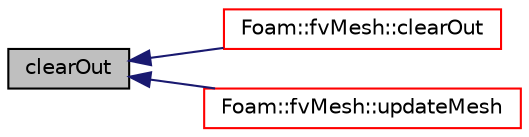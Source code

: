 digraph "clearOut"
{
  bgcolor="transparent";
  edge [fontname="Helvetica",fontsize="10",labelfontname="Helvetica",labelfontsize="10"];
  node [fontname="Helvetica",fontsize="10",shape=record];
  rankdir="LR";
  Node1 [label="clearOut",height=0.2,width=0.4,color="black", fillcolor="grey75", style="filled", fontcolor="black"];
  Node1 -> Node2 [dir="back",color="midnightblue",fontsize="10",style="solid",fontname="Helvetica"];
  Node2 [label="Foam::fvMesh::clearOut",height=0.2,width=0.4,color="red",URL="$a00876.html#af320697688df08f1438d37a86bcaf25d",tooltip="Clear all geometry and addressing. "];
  Node1 -> Node3 [dir="back",color="midnightblue",fontsize="10",style="solid",fontname="Helvetica"];
  Node3 [label="Foam::fvMesh::updateMesh",height=0.2,width=0.4,color="red",URL="$a00876.html#a9c8cde0b192708d622d874f8cc2df66d",tooltip="Update mesh corresponding to the given map. "];
}
